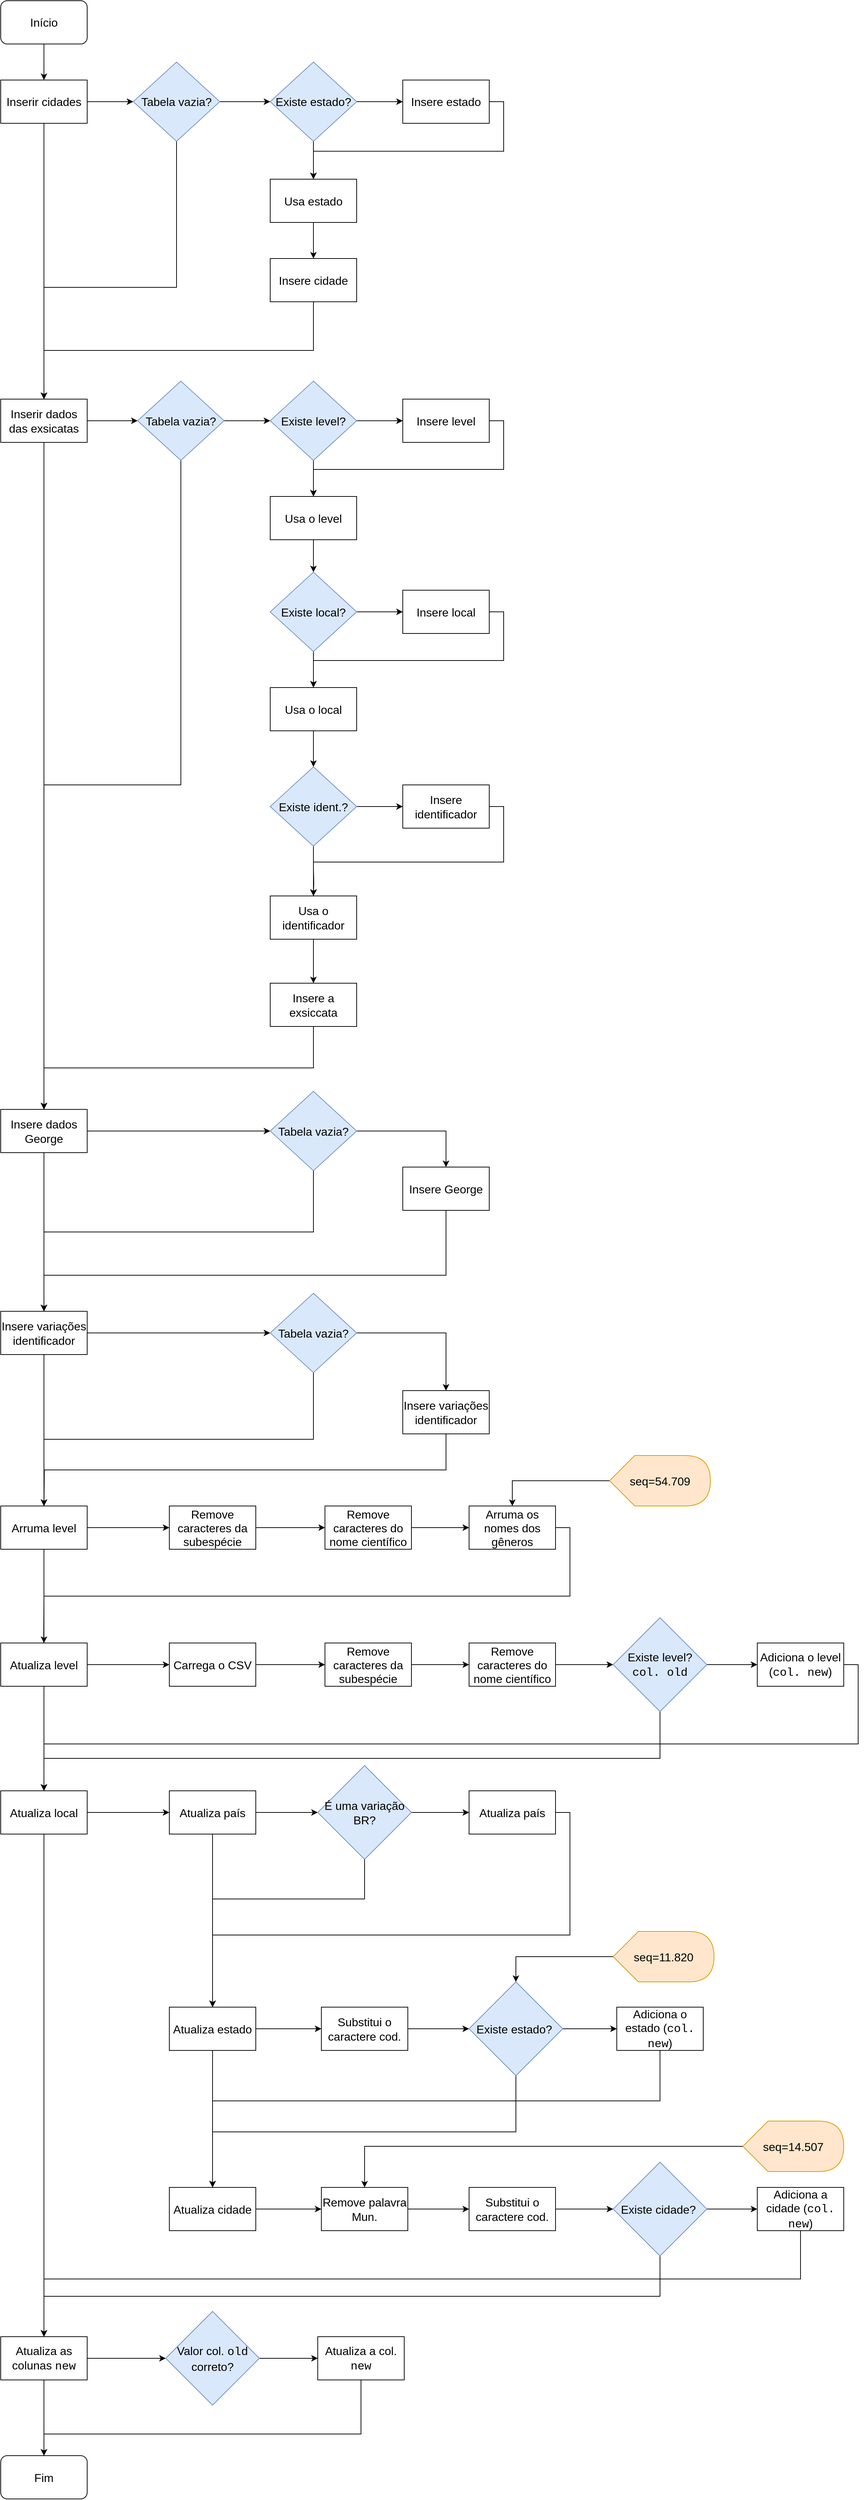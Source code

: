 <mxfile version="24.4.4" type="device">
  <diagram name="Página-1" id="N9xdJlJVKoobMMOCDbPu">
    <mxGraphModel dx="3585" dy="1885" grid="1" gridSize="10" guides="1" tooltips="1" connect="1" arrows="1" fold="1" page="1" pageScale="1" pageWidth="827" pageHeight="1169" math="0" shadow="0">
      <root>
        <mxCell id="0" />
        <mxCell id="1" parent="0" />
        <mxCell id="ZU76k9V1delNcHxAxiqw-8" style="edgeStyle=orthogonalEdgeStyle;rounded=0;orthogonalLoop=1;jettySize=auto;html=1;exitX=0.5;exitY=1;exitDx=0;exitDy=0;entryX=0.5;entryY=0;entryDx=0;entryDy=0;" parent="1" source="ZU76k9V1delNcHxAxiqw-2" target="ZU76k9V1delNcHxAxiqw-3" edge="1">
          <mxGeometry relative="1" as="geometry" />
        </mxCell>
        <mxCell id="ZU76k9V1delNcHxAxiqw-2" value="Início" style="rounded=1;whiteSpace=wrap;html=1;fontSize=16;fillColor=none;" parent="1" vertex="1">
          <mxGeometry x="160" y="30" width="120" height="60" as="geometry" />
        </mxCell>
        <mxCell id="bMuCyCG1syZVsezz2u8o-43" value="" style="edgeStyle=orthogonalEdgeStyle;rounded=0;orthogonalLoop=1;jettySize=auto;html=1;" parent="1" source="ZU76k9V1delNcHxAxiqw-3" target="bMuCyCG1syZVsezz2u8o-42" edge="1">
          <mxGeometry relative="1" as="geometry" />
        </mxCell>
        <mxCell id="bMuCyCG1syZVsezz2u8o-70" style="edgeStyle=orthogonalEdgeStyle;rounded=0;orthogonalLoop=1;jettySize=auto;html=1;exitX=0.5;exitY=1;exitDx=0;exitDy=0;" parent="1" source="ZU76k9V1delNcHxAxiqw-3" target="ZU76k9V1delNcHxAxiqw-4" edge="1">
          <mxGeometry relative="1" as="geometry" />
        </mxCell>
        <mxCell id="ZU76k9V1delNcHxAxiqw-3" value="Inserir cidades" style="rounded=0;whiteSpace=wrap;html=1;fontSize=16;" parent="1" vertex="1">
          <mxGeometry x="160" y="140" width="120" height="60" as="geometry" />
        </mxCell>
        <mxCell id="bMuCyCG1syZVsezz2u8o-41" value="" style="edgeStyle=orthogonalEdgeStyle;rounded=0;orthogonalLoop=1;jettySize=auto;html=1;" parent="1" source="ZU76k9V1delNcHxAxiqw-4" target="bMuCyCG1syZVsezz2u8o-39" edge="1">
          <mxGeometry relative="1" as="geometry" />
        </mxCell>
        <mxCell id="bMuCyCG1syZVsezz2u8o-50" style="edgeStyle=orthogonalEdgeStyle;rounded=0;orthogonalLoop=1;jettySize=auto;html=1;" parent="1" source="ZU76k9V1delNcHxAxiqw-4" target="bMuCyCG1syZVsezz2u8o-49" edge="1">
          <mxGeometry relative="1" as="geometry" />
        </mxCell>
        <mxCell id="ZU76k9V1delNcHxAxiqw-4" value="Inserir dados das exsicatas" style="rounded=0;whiteSpace=wrap;html=1;fontSize=16;" parent="1" vertex="1">
          <mxGeometry x="160" y="582.5" width="120" height="60" as="geometry" />
        </mxCell>
        <mxCell id="bMuCyCG1syZVsezz2u8o-30" style="edgeStyle=orthogonalEdgeStyle;rounded=0;orthogonalLoop=1;jettySize=auto;html=1;exitX=1;exitY=0.5;exitDx=0;exitDy=0;entryX=0.5;entryY=0;entryDx=0;entryDy=0;" parent="1" source="E-wLmjvmpSFVcp4FMZ_8-2" target="bMuCyCG1syZVsezz2u8o-28" edge="1">
          <mxGeometry relative="1" as="geometry" />
        </mxCell>
        <mxCell id="E-wLmjvmpSFVcp4FMZ_8-2" value="Insere level" style="rounded=0;whiteSpace=wrap;html=1;fontSize=16;" parent="1" vertex="1">
          <mxGeometry x="718" y="582.5" width="120" height="60" as="geometry" />
        </mxCell>
        <mxCell id="bMuCyCG1syZVsezz2u8o-48" value="" style="edgeStyle=orthogonalEdgeStyle;rounded=0;orthogonalLoop=1;jettySize=auto;html=1;" parent="1" source="E-wLmjvmpSFVcp4FMZ_8-3" target="E-wLmjvmpSFVcp4FMZ_8-4" edge="1">
          <mxGeometry relative="1" as="geometry" />
        </mxCell>
        <mxCell id="E-wLmjvmpSFVcp4FMZ_8-3" value="Usa o identificador" style="rounded=0;whiteSpace=wrap;html=1;fontSize=16;" parent="1" vertex="1">
          <mxGeometry x="534" y="1271.5" width="120" height="60" as="geometry" />
        </mxCell>
        <mxCell id="bMuCyCG1syZVsezz2u8o-54" style="edgeStyle=orthogonalEdgeStyle;rounded=0;orthogonalLoop=1;jettySize=auto;html=1;exitX=0.5;exitY=1;exitDx=0;exitDy=0;" parent="1" source="E-wLmjvmpSFVcp4FMZ_8-4" target="bMuCyCG1syZVsezz2u8o-49" edge="1">
          <mxGeometry relative="1" as="geometry" />
        </mxCell>
        <mxCell id="E-wLmjvmpSFVcp4FMZ_8-4" value="Insere a exsiccata" style="rounded=0;whiteSpace=wrap;html=1;fontSize=16;" parent="1" vertex="1">
          <mxGeometry x="534" y="1392.5" width="120" height="60" as="geometry" />
        </mxCell>
        <mxCell id="bMuCyCG1syZVsezz2u8o-68" style="edgeStyle=orthogonalEdgeStyle;rounded=0;orthogonalLoop=1;jettySize=auto;html=1;exitX=1;exitY=0.5;exitDx=0;exitDy=0;" parent="1" source="bMuCyCG1syZVsezz2u8o-1" target="bMuCyCG1syZVsezz2u8o-64" edge="1">
          <mxGeometry relative="1" as="geometry" />
        </mxCell>
        <mxCell id="bMuCyCG1syZVsezz2u8o-1" value="Insere estado" style="rounded=0;whiteSpace=wrap;html=1;fontSize=16;" parent="1" vertex="1">
          <mxGeometry x="718" y="140" width="120" height="60" as="geometry" />
        </mxCell>
        <mxCell id="bMuCyCG1syZVsezz2u8o-5" value="" style="edgeStyle=orthogonalEdgeStyle;rounded=0;orthogonalLoop=1;jettySize=auto;html=1;" parent="1" source="bMuCyCG1syZVsezz2u8o-2" target="bMuCyCG1syZVsezz2u8o-1" edge="1">
          <mxGeometry relative="1" as="geometry" />
        </mxCell>
        <mxCell id="bMuCyCG1syZVsezz2u8o-65" value="" style="edgeStyle=orthogonalEdgeStyle;rounded=0;orthogonalLoop=1;jettySize=auto;html=1;" parent="1" source="bMuCyCG1syZVsezz2u8o-2" target="bMuCyCG1syZVsezz2u8o-64" edge="1">
          <mxGeometry relative="1" as="geometry" />
        </mxCell>
        <mxCell id="bMuCyCG1syZVsezz2u8o-2" value="&lt;font style=&quot;font-size: 16px;&quot;&gt;Existe estado?&lt;/font&gt;" style="rhombus;whiteSpace=wrap;html=1;fillColor=#dae8fc;strokeColor=#6c8ebf;" parent="1" vertex="1">
          <mxGeometry x="534" y="115" width="120" height="110" as="geometry" />
        </mxCell>
        <mxCell id="bMuCyCG1syZVsezz2u8o-72" style="edgeStyle=orthogonalEdgeStyle;rounded=0;orthogonalLoop=1;jettySize=auto;html=1;exitX=0.5;exitY=1;exitDx=0;exitDy=0;entryX=0.5;entryY=0;entryDx=0;entryDy=0;" parent="1" source="bMuCyCG1syZVsezz2u8o-3" target="ZU76k9V1delNcHxAxiqw-4" edge="1">
          <mxGeometry relative="1" as="geometry" />
        </mxCell>
        <mxCell id="bMuCyCG1syZVsezz2u8o-3" value="Insere cidade" style="rounded=0;whiteSpace=wrap;html=1;fontSize=16;" parent="1" vertex="1">
          <mxGeometry x="534" y="387.5" width="120" height="60" as="geometry" />
        </mxCell>
        <mxCell id="bMuCyCG1syZVsezz2u8o-17" value="" style="edgeStyle=orthogonalEdgeStyle;rounded=0;orthogonalLoop=1;jettySize=auto;html=1;" parent="1" source="bMuCyCG1syZVsezz2u8o-11" target="E-wLmjvmpSFVcp4FMZ_8-2" edge="1">
          <mxGeometry relative="1" as="geometry" />
        </mxCell>
        <mxCell id="bMuCyCG1syZVsezz2u8o-29" value="" style="edgeStyle=orthogonalEdgeStyle;rounded=0;orthogonalLoop=1;jettySize=auto;html=1;" parent="1" source="bMuCyCG1syZVsezz2u8o-11" target="bMuCyCG1syZVsezz2u8o-28" edge="1">
          <mxGeometry relative="1" as="geometry" />
        </mxCell>
        <mxCell id="bMuCyCG1syZVsezz2u8o-11" value="&lt;font style=&quot;font-size: 16px;&quot;&gt;Existe level?&lt;/font&gt;" style="rhombus;whiteSpace=wrap;html=1;fillColor=#dae8fc;strokeColor=#6c8ebf;" parent="1" vertex="1">
          <mxGeometry x="534" y="557.5" width="120" height="110" as="geometry" />
        </mxCell>
        <mxCell id="bMuCyCG1syZVsezz2u8o-34" style="edgeStyle=orthogonalEdgeStyle;rounded=0;orthogonalLoop=1;jettySize=auto;html=1;exitX=1;exitY=0.5;exitDx=0;exitDy=0;entryX=0.5;entryY=0;entryDx=0;entryDy=0;" parent="1" source="bMuCyCG1syZVsezz2u8o-12" target="bMuCyCG1syZVsezz2u8o-32" edge="1">
          <mxGeometry relative="1" as="geometry" />
        </mxCell>
        <mxCell id="bMuCyCG1syZVsezz2u8o-12" value="Insere local" style="rounded=0;whiteSpace=wrap;html=1;fontSize=16;" parent="1" vertex="1">
          <mxGeometry x="718" y="847.5" width="120" height="60" as="geometry" />
        </mxCell>
        <mxCell id="bMuCyCG1syZVsezz2u8o-26" value="" style="edgeStyle=orthogonalEdgeStyle;rounded=0;orthogonalLoop=1;jettySize=auto;html=1;" parent="1" source="bMuCyCG1syZVsezz2u8o-13" target="bMuCyCG1syZVsezz2u8o-12" edge="1">
          <mxGeometry relative="1" as="geometry" />
        </mxCell>
        <mxCell id="bMuCyCG1syZVsezz2u8o-33" value="" style="edgeStyle=orthogonalEdgeStyle;rounded=0;orthogonalLoop=1;jettySize=auto;html=1;" parent="1" source="bMuCyCG1syZVsezz2u8o-13" target="bMuCyCG1syZVsezz2u8o-32" edge="1">
          <mxGeometry relative="1" as="geometry" />
        </mxCell>
        <mxCell id="bMuCyCG1syZVsezz2u8o-13" value="&lt;font style=&quot;font-size: 16px;&quot;&gt;Existe local?&lt;/font&gt;" style="rhombus;whiteSpace=wrap;html=1;fillColor=#dae8fc;strokeColor=#6c8ebf;" parent="1" vertex="1">
          <mxGeometry x="534" y="822.5" width="120" height="110" as="geometry" />
        </mxCell>
        <mxCell id="bMuCyCG1syZVsezz2u8o-37" style="edgeStyle=orthogonalEdgeStyle;rounded=0;orthogonalLoop=1;jettySize=auto;html=1;exitX=1;exitY=0.5;exitDx=0;exitDy=0;entryX=0.5;entryY=0;entryDx=0;entryDy=0;" parent="1" source="bMuCyCG1syZVsezz2u8o-14" target="E-wLmjvmpSFVcp4FMZ_8-3" edge="1">
          <mxGeometry relative="1" as="geometry" />
        </mxCell>
        <mxCell id="bMuCyCG1syZVsezz2u8o-14" value="Insere identificador" style="rounded=0;whiteSpace=wrap;html=1;fontSize=16;" parent="1" vertex="1">
          <mxGeometry x="718" y="1117.5" width="120" height="60" as="geometry" />
        </mxCell>
        <mxCell id="bMuCyCG1syZVsezz2u8o-27" value="" style="edgeStyle=orthogonalEdgeStyle;rounded=0;orthogonalLoop=1;jettySize=auto;html=1;" parent="1" source="bMuCyCG1syZVsezz2u8o-15" target="bMuCyCG1syZVsezz2u8o-14" edge="1">
          <mxGeometry relative="1" as="geometry" />
        </mxCell>
        <mxCell id="bMuCyCG1syZVsezz2u8o-36" value="" style="edgeStyle=orthogonalEdgeStyle;rounded=0;orthogonalLoop=1;jettySize=auto;html=1;" parent="1" target="E-wLmjvmpSFVcp4FMZ_8-3" edge="1">
          <mxGeometry relative="1" as="geometry">
            <mxPoint x="594" y="1232.5" as="sourcePoint" />
          </mxGeometry>
        </mxCell>
        <mxCell id="bMuCyCG1syZVsezz2u8o-38" value="" style="edgeStyle=orthogonalEdgeStyle;rounded=0;orthogonalLoop=1;jettySize=auto;html=1;" parent="1" source="bMuCyCG1syZVsezz2u8o-15" target="E-wLmjvmpSFVcp4FMZ_8-3" edge="1">
          <mxGeometry relative="1" as="geometry" />
        </mxCell>
        <mxCell id="bMuCyCG1syZVsezz2u8o-15" value="&lt;font style=&quot;font-size: 16px;&quot;&gt;Existe ident.?&lt;/font&gt;" style="rhombus;whiteSpace=wrap;html=1;fillColor=#dae8fc;strokeColor=#6c8ebf;" parent="1" vertex="1">
          <mxGeometry x="534" y="1092.5" width="120" height="110" as="geometry" />
        </mxCell>
        <mxCell id="bMuCyCG1syZVsezz2u8o-31" value="" style="edgeStyle=orthogonalEdgeStyle;rounded=0;orthogonalLoop=1;jettySize=auto;html=1;" parent="1" source="bMuCyCG1syZVsezz2u8o-28" target="bMuCyCG1syZVsezz2u8o-13" edge="1">
          <mxGeometry relative="1" as="geometry" />
        </mxCell>
        <mxCell id="bMuCyCG1syZVsezz2u8o-28" value="&lt;font style=&quot;font-size: 16px;&quot;&gt;Usa o level&lt;/font&gt;" style="rounded=0;whiteSpace=wrap;html=1;" parent="1" vertex="1">
          <mxGeometry x="534" y="717.5" width="120" height="60" as="geometry" />
        </mxCell>
        <mxCell id="bMuCyCG1syZVsezz2u8o-35" value="" style="edgeStyle=orthogonalEdgeStyle;rounded=0;orthogonalLoop=1;jettySize=auto;html=1;" parent="1" source="bMuCyCG1syZVsezz2u8o-32" target="bMuCyCG1syZVsezz2u8o-15" edge="1">
          <mxGeometry relative="1" as="geometry" />
        </mxCell>
        <mxCell id="bMuCyCG1syZVsezz2u8o-32" value="&lt;font style=&quot;font-size: 16px;&quot;&gt;Usa o local&lt;/font&gt;" style="rounded=0;whiteSpace=wrap;html=1;" parent="1" vertex="1">
          <mxGeometry x="534" y="982.5" width="120" height="60" as="geometry" />
        </mxCell>
        <mxCell id="bMuCyCG1syZVsezz2u8o-40" value="" style="edgeStyle=orthogonalEdgeStyle;rounded=0;orthogonalLoop=1;jettySize=auto;html=1;" parent="1" source="bMuCyCG1syZVsezz2u8o-39" target="bMuCyCG1syZVsezz2u8o-11" edge="1">
          <mxGeometry relative="1" as="geometry" />
        </mxCell>
        <mxCell id="bMuCyCG1syZVsezz2u8o-52" style="edgeStyle=orthogonalEdgeStyle;rounded=0;orthogonalLoop=1;jettySize=auto;html=1;exitX=0.5;exitY=1;exitDx=0;exitDy=0;" parent="1" source="bMuCyCG1syZVsezz2u8o-39" target="bMuCyCG1syZVsezz2u8o-49" edge="1">
          <mxGeometry relative="1" as="geometry" />
        </mxCell>
        <mxCell id="bMuCyCG1syZVsezz2u8o-39" value="&lt;font style=&quot;font-size: 16px;&quot;&gt;Tabela vazia?&lt;/font&gt;" style="rhombus;whiteSpace=wrap;html=1;fillColor=#dae8fc;strokeColor=#6c8ebf;" parent="1" vertex="1">
          <mxGeometry x="350" y="557.5" width="120" height="110" as="geometry" />
        </mxCell>
        <mxCell id="bMuCyCG1syZVsezz2u8o-44" value="" style="edgeStyle=orthogonalEdgeStyle;rounded=0;orthogonalLoop=1;jettySize=auto;html=1;" parent="1" source="bMuCyCG1syZVsezz2u8o-42" target="bMuCyCG1syZVsezz2u8o-2" edge="1">
          <mxGeometry relative="1" as="geometry" />
        </mxCell>
        <mxCell id="bMuCyCG1syZVsezz2u8o-71" style="edgeStyle=orthogonalEdgeStyle;rounded=0;orthogonalLoop=1;jettySize=auto;html=1;entryX=0.5;entryY=0;entryDx=0;entryDy=0;" parent="1" source="bMuCyCG1syZVsezz2u8o-42" target="ZU76k9V1delNcHxAxiqw-4" edge="1">
          <mxGeometry relative="1" as="geometry">
            <Array as="points">
              <mxPoint x="404" y="427.5" />
              <mxPoint x="220" y="427.5" />
            </Array>
          </mxGeometry>
        </mxCell>
        <mxCell id="bMuCyCG1syZVsezz2u8o-42" value="&lt;font style=&quot;font-size: 16px;&quot;&gt;Tabela vazia?&lt;/font&gt;" style="rhombus;whiteSpace=wrap;html=1;fillColor=#dae8fc;strokeColor=#6c8ebf;" parent="1" vertex="1">
          <mxGeometry x="344" y="115" width="120" height="110" as="geometry" />
        </mxCell>
        <mxCell id="bMuCyCG1syZVsezz2u8o-56" style="edgeStyle=orthogonalEdgeStyle;rounded=0;orthogonalLoop=1;jettySize=auto;html=1;" parent="1" source="bMuCyCG1syZVsezz2u8o-49" target="bMuCyCG1syZVsezz2u8o-55" edge="1">
          <mxGeometry relative="1" as="geometry" />
        </mxCell>
        <mxCell id="bMuCyCG1syZVsezz2u8o-78" style="edgeStyle=orthogonalEdgeStyle;rounded=0;orthogonalLoop=1;jettySize=auto;html=1;exitX=0.5;exitY=1;exitDx=0;exitDy=0;entryX=0.5;entryY=0;entryDx=0;entryDy=0;" parent="1" source="bMuCyCG1syZVsezz2u8o-49" target="bMuCyCG1syZVsezz2u8o-57" edge="1">
          <mxGeometry relative="1" as="geometry" />
        </mxCell>
        <mxCell id="bMuCyCG1syZVsezz2u8o-49" value="Insere dados George" style="rounded=0;whiteSpace=wrap;html=1;fontSize=16;" parent="1" vertex="1">
          <mxGeometry x="160" y="1567.5" width="120" height="60" as="geometry" />
        </mxCell>
        <mxCell id="bMuCyCG1syZVsezz2u8o-79" style="edgeStyle=orthogonalEdgeStyle;rounded=0;orthogonalLoop=1;jettySize=auto;html=1;exitX=0.5;exitY=1;exitDx=0;exitDy=0;" parent="1" source="bMuCyCG1syZVsezz2u8o-55" edge="1">
          <mxGeometry relative="1" as="geometry">
            <mxPoint x="220" y="1847.5" as="targetPoint" />
            <Array as="points">
              <mxPoint x="594" y="1737.5" />
              <mxPoint x="220" y="1737.5" />
            </Array>
          </mxGeometry>
        </mxCell>
        <mxCell id="bMuCyCG1syZVsezz2u8o-81" style="edgeStyle=orthogonalEdgeStyle;rounded=0;orthogonalLoop=1;jettySize=auto;html=1;entryX=0.5;entryY=0;entryDx=0;entryDy=0;" parent="1" source="bMuCyCG1syZVsezz2u8o-55" target="bMuCyCG1syZVsezz2u8o-75" edge="1">
          <mxGeometry relative="1" as="geometry" />
        </mxCell>
        <mxCell id="bMuCyCG1syZVsezz2u8o-55" value="&lt;font style=&quot;font-size: 16px;&quot;&gt;Tabela vazia?&lt;/font&gt;" style="rhombus;whiteSpace=wrap;html=1;fillColor=#dae8fc;strokeColor=#6c8ebf;" parent="1" vertex="1">
          <mxGeometry x="534" y="1542.5" width="120" height="110" as="geometry" />
        </mxCell>
        <mxCell id="bMuCyCG1syZVsezz2u8o-74" style="edgeStyle=orthogonalEdgeStyle;rounded=0;orthogonalLoop=1;jettySize=auto;html=1;entryX=0;entryY=0.5;entryDx=0;entryDy=0;" parent="1" source="bMuCyCG1syZVsezz2u8o-57" target="bMuCyCG1syZVsezz2u8o-61" edge="1">
          <mxGeometry relative="1" as="geometry" />
        </mxCell>
        <mxCell id="bMuCyCG1syZVsezz2u8o-85" style="edgeStyle=orthogonalEdgeStyle;rounded=0;orthogonalLoop=1;jettySize=auto;html=1;exitX=0.5;exitY=1;exitDx=0;exitDy=0;entryX=0.5;entryY=0;entryDx=0;entryDy=0;" parent="1" source="bMuCyCG1syZVsezz2u8o-57" target="bMuCyCG1syZVsezz2u8o-84" edge="1">
          <mxGeometry relative="1" as="geometry" />
        </mxCell>
        <mxCell id="bMuCyCG1syZVsezz2u8o-57" value="Insere variações identificador" style="rounded=0;whiteSpace=wrap;html=1;fontSize=16;" parent="1" vertex="1">
          <mxGeometry x="160" y="1847.5" width="120" height="60" as="geometry" />
        </mxCell>
        <mxCell id="bMuCyCG1syZVsezz2u8o-83" style="edgeStyle=orthogonalEdgeStyle;rounded=0;orthogonalLoop=1;jettySize=auto;html=1;exitX=1;exitY=0.5;exitDx=0;exitDy=0;entryX=0.5;entryY=0;entryDx=0;entryDy=0;" parent="1" source="bMuCyCG1syZVsezz2u8o-61" target="bMuCyCG1syZVsezz2u8o-82" edge="1">
          <mxGeometry relative="1" as="geometry" />
        </mxCell>
        <mxCell id="bMuCyCG1syZVsezz2u8o-86" style="edgeStyle=orthogonalEdgeStyle;rounded=0;orthogonalLoop=1;jettySize=auto;html=1;exitX=0.5;exitY=1;exitDx=0;exitDy=0;" parent="1" source="bMuCyCG1syZVsezz2u8o-61" target="bMuCyCG1syZVsezz2u8o-84" edge="1">
          <mxGeometry relative="1" as="geometry" />
        </mxCell>
        <mxCell id="bMuCyCG1syZVsezz2u8o-61" value="&lt;font style=&quot;font-size: 16px;&quot;&gt;Tabela vazia?&lt;/font&gt;" style="rhombus;whiteSpace=wrap;html=1;fillColor=#dae8fc;strokeColor=#6c8ebf;" parent="1" vertex="1">
          <mxGeometry x="534" y="1822.5" width="120" height="110" as="geometry" />
        </mxCell>
        <mxCell id="bMuCyCG1syZVsezz2u8o-66" value="" style="edgeStyle=orthogonalEdgeStyle;rounded=0;orthogonalLoop=1;jettySize=auto;html=1;" parent="1" source="bMuCyCG1syZVsezz2u8o-64" target="bMuCyCG1syZVsezz2u8o-3" edge="1">
          <mxGeometry relative="1" as="geometry" />
        </mxCell>
        <mxCell id="bMuCyCG1syZVsezz2u8o-64" value="Usa estado" style="rounded=0;whiteSpace=wrap;html=1;fontSize=16;" parent="1" vertex="1">
          <mxGeometry x="534" y="277.5" width="120" height="60" as="geometry" />
        </mxCell>
        <mxCell id="bMuCyCG1syZVsezz2u8o-80" style="edgeStyle=orthogonalEdgeStyle;rounded=0;orthogonalLoop=1;jettySize=auto;html=1;entryX=0.5;entryY=0;entryDx=0;entryDy=0;" parent="1" source="bMuCyCG1syZVsezz2u8o-75" target="bMuCyCG1syZVsezz2u8o-57" edge="1">
          <mxGeometry relative="1" as="geometry">
            <Array as="points">
              <mxPoint x="778" y="1797.5" />
              <mxPoint x="220" y="1797.5" />
            </Array>
          </mxGeometry>
        </mxCell>
        <mxCell id="bMuCyCG1syZVsezz2u8o-75" value="Insere George" style="rounded=0;whiteSpace=wrap;html=1;fontSize=16;" parent="1" vertex="1">
          <mxGeometry x="718" y="1647.5" width="120" height="60" as="geometry" />
        </mxCell>
        <mxCell id="bMuCyCG1syZVsezz2u8o-87" style="edgeStyle=orthogonalEdgeStyle;rounded=0;orthogonalLoop=1;jettySize=auto;html=1;exitX=0.5;exitY=1;exitDx=0;exitDy=0;" parent="1" source="bMuCyCG1syZVsezz2u8o-82" edge="1">
          <mxGeometry relative="1" as="geometry">
            <mxPoint x="220" y="2117.5" as="targetPoint" />
          </mxGeometry>
        </mxCell>
        <mxCell id="bMuCyCG1syZVsezz2u8o-82" value="Insere variações identificador" style="rounded=0;whiteSpace=wrap;html=1;fontSize=16;" parent="1" vertex="1">
          <mxGeometry x="718" y="1957.5" width="120" height="60" as="geometry" />
        </mxCell>
        <mxCell id="bMuCyCG1syZVsezz2u8o-92" value="" style="edgeStyle=orthogonalEdgeStyle;rounded=0;orthogonalLoop=1;jettySize=auto;html=1;" parent="1" source="bMuCyCG1syZVsezz2u8o-84" target="bMuCyCG1syZVsezz2u8o-88" edge="1">
          <mxGeometry relative="1" as="geometry" />
        </mxCell>
        <mxCell id="bMuCyCG1syZVsezz2u8o-98" style="edgeStyle=orthogonalEdgeStyle;rounded=0;orthogonalLoop=1;jettySize=auto;html=1;exitX=0.5;exitY=1;exitDx=0;exitDy=0;" parent="1" source="bMuCyCG1syZVsezz2u8o-84" edge="1">
          <mxGeometry relative="1" as="geometry">
            <mxPoint x="219.571" y="2317.5" as="targetPoint" />
          </mxGeometry>
        </mxCell>
        <mxCell id="bMuCyCG1syZVsezz2u8o-84" value="Arruma level" style="rounded=0;whiteSpace=wrap;html=1;fontSize=16;" parent="1" vertex="1">
          <mxGeometry x="160" y="2117.5" width="120" height="60" as="geometry" />
        </mxCell>
        <mxCell id="bMuCyCG1syZVsezz2u8o-91" value="" style="edgeStyle=orthogonalEdgeStyle;rounded=0;orthogonalLoop=1;jettySize=auto;html=1;" parent="1" source="bMuCyCG1syZVsezz2u8o-88" target="bMuCyCG1syZVsezz2u8o-90" edge="1">
          <mxGeometry relative="1" as="geometry" />
        </mxCell>
        <mxCell id="bMuCyCG1syZVsezz2u8o-88" value="Remove caracteres da subespécie" style="rounded=0;whiteSpace=wrap;html=1;fontSize=16;" parent="1" vertex="1">
          <mxGeometry x="394" y="2117.5" width="120" height="60" as="geometry" />
        </mxCell>
        <mxCell id="bMuCyCG1syZVsezz2u8o-94" value="" style="edgeStyle=orthogonalEdgeStyle;rounded=0;orthogonalLoop=1;jettySize=auto;html=1;" parent="1" source="bMuCyCG1syZVsezz2u8o-90" target="bMuCyCG1syZVsezz2u8o-93" edge="1">
          <mxGeometry relative="1" as="geometry" />
        </mxCell>
        <mxCell id="bMuCyCG1syZVsezz2u8o-90" value="Remove caracteres do nome científico" style="rounded=0;whiteSpace=wrap;html=1;fontSize=16;" parent="1" vertex="1">
          <mxGeometry x="610" y="2117.5" width="120" height="60" as="geometry" />
        </mxCell>
        <mxCell id="bMuCyCG1syZVsezz2u8o-97" style="edgeStyle=orthogonalEdgeStyle;rounded=0;orthogonalLoop=1;jettySize=auto;html=1;exitX=1;exitY=0.5;exitDx=0;exitDy=0;entryX=0.5;entryY=0;entryDx=0;entryDy=0;" parent="1" source="bMuCyCG1syZVsezz2u8o-93" target="bMuCyCG1syZVsezz2u8o-95" edge="1">
          <mxGeometry relative="1" as="geometry" />
        </mxCell>
        <mxCell id="bMuCyCG1syZVsezz2u8o-93" value="Arruma os nomes dos gêneros" style="rounded=0;whiteSpace=wrap;html=1;fontSize=16;" parent="1" vertex="1">
          <mxGeometry x="810" y="2117.5" width="120" height="60" as="geometry" />
        </mxCell>
        <mxCell id="bMuCyCG1syZVsezz2u8o-101" value="" style="edgeStyle=orthogonalEdgeStyle;rounded=0;orthogonalLoop=1;jettySize=auto;html=1;" parent="1" source="bMuCyCG1syZVsezz2u8o-95" target="bMuCyCG1syZVsezz2u8o-100" edge="1">
          <mxGeometry relative="1" as="geometry" />
        </mxCell>
        <mxCell id="bMuCyCG1syZVsezz2u8o-112" style="edgeStyle=orthogonalEdgeStyle;rounded=0;orthogonalLoop=1;jettySize=auto;html=1;" parent="1" source="bMuCyCG1syZVsezz2u8o-95" target="bMuCyCG1syZVsezz2u8o-110" edge="1">
          <mxGeometry relative="1" as="geometry" />
        </mxCell>
        <mxCell id="bMuCyCG1syZVsezz2u8o-95" value="Atualiza level" style="rounded=0;whiteSpace=wrap;html=1;fontSize=16;" parent="1" vertex="1">
          <mxGeometry x="160" y="2307.5" width="120" height="60" as="geometry" />
        </mxCell>
        <mxCell id="bMuCyCG1syZVsezz2u8o-103" value="" style="edgeStyle=orthogonalEdgeStyle;rounded=0;orthogonalLoop=1;jettySize=auto;html=1;" parent="1" source="bMuCyCG1syZVsezz2u8o-96" target="bMuCyCG1syZVsezz2u8o-99" edge="1">
          <mxGeometry relative="1" as="geometry" />
        </mxCell>
        <mxCell id="bMuCyCG1syZVsezz2u8o-96" value="Remove caracteres da subespécie" style="rounded=0;whiteSpace=wrap;html=1;fontSize=16;" parent="1" vertex="1">
          <mxGeometry x="610" y="2307.5" width="120" height="60" as="geometry" />
        </mxCell>
        <mxCell id="bMuCyCG1syZVsezz2u8o-107" value="" style="edgeStyle=orthogonalEdgeStyle;rounded=0;orthogonalLoop=1;jettySize=auto;html=1;" parent="1" source="bMuCyCG1syZVsezz2u8o-99" target="bMuCyCG1syZVsezz2u8o-105" edge="1">
          <mxGeometry relative="1" as="geometry" />
        </mxCell>
        <mxCell id="bMuCyCG1syZVsezz2u8o-99" value="Remove caracteres do nome científico" style="rounded=0;whiteSpace=wrap;html=1;fontSize=16;" parent="1" vertex="1">
          <mxGeometry x="810" y="2307.5" width="120" height="60" as="geometry" />
        </mxCell>
        <mxCell id="bMuCyCG1syZVsezz2u8o-102" value="" style="edgeStyle=orthogonalEdgeStyle;rounded=0;orthogonalLoop=1;jettySize=auto;html=1;" parent="1" source="bMuCyCG1syZVsezz2u8o-100" target="bMuCyCG1syZVsezz2u8o-96" edge="1">
          <mxGeometry relative="1" as="geometry" />
        </mxCell>
        <mxCell id="bMuCyCG1syZVsezz2u8o-100" value="Carrega o CSV" style="rounded=0;whiteSpace=wrap;html=1;fontSize=16;" parent="1" vertex="1">
          <mxGeometry x="394" y="2307.5" width="120" height="60" as="geometry" />
        </mxCell>
        <mxCell id="bMuCyCG1syZVsezz2u8o-109" value="" style="edgeStyle=orthogonalEdgeStyle;rounded=0;orthogonalLoop=1;jettySize=auto;html=1;" parent="1" source="bMuCyCG1syZVsezz2u8o-105" target="bMuCyCG1syZVsezz2u8o-108" edge="1">
          <mxGeometry relative="1" as="geometry" />
        </mxCell>
        <mxCell id="E_xe7Bs8Sv5BkFgNXnZt-19" style="edgeStyle=orthogonalEdgeStyle;rounded=0;orthogonalLoop=1;jettySize=auto;html=1;exitX=0.5;exitY=1;exitDx=0;exitDy=0;" edge="1" parent="1" source="bMuCyCG1syZVsezz2u8o-105" target="bMuCyCG1syZVsezz2u8o-110">
          <mxGeometry relative="1" as="geometry">
            <Array as="points">
              <mxPoint x="1075" y="2467.5" />
              <mxPoint x="220" y="2467.5" />
            </Array>
          </mxGeometry>
        </mxCell>
        <mxCell id="bMuCyCG1syZVsezz2u8o-105" value="&lt;font style=&quot;font-size: 16px;&quot;&gt;Existe level? &lt;font face=&quot;Courier New&quot;&gt;col. old&lt;/font&gt;&lt;/font&gt;" style="rhombus;whiteSpace=wrap;html=1;fillColor=#dae8fc;strokeColor=#6c8ebf;" parent="1" vertex="1">
          <mxGeometry x="1010" y="2272.5" width="130" height="130" as="geometry" />
        </mxCell>
        <mxCell id="bMuCyCG1syZVsezz2u8o-111" style="edgeStyle=orthogonalEdgeStyle;rounded=0;orthogonalLoop=1;jettySize=auto;html=1;" parent="1" source="bMuCyCG1syZVsezz2u8o-108" target="bMuCyCG1syZVsezz2u8o-110" edge="1">
          <mxGeometry relative="1" as="geometry">
            <Array as="points">
              <mxPoint x="1350" y="2337.5" />
              <mxPoint x="1350" y="2447.5" />
              <mxPoint x="220" y="2447.5" />
            </Array>
          </mxGeometry>
        </mxCell>
        <mxCell id="bMuCyCG1syZVsezz2u8o-108" value="Adiciona o level (&lt;font face=&quot;Courier New&quot;&gt;col. new&lt;/font&gt;)" style="rounded=0;whiteSpace=wrap;html=1;fontSize=16;" parent="1" vertex="1">
          <mxGeometry x="1210" y="2307.5" width="120" height="60" as="geometry" />
        </mxCell>
        <mxCell id="bMuCyCG1syZVsezz2u8o-119" value="" style="edgeStyle=orthogonalEdgeStyle;rounded=0;orthogonalLoop=1;jettySize=auto;html=1;" parent="1" source="bMuCyCG1syZVsezz2u8o-110" target="bMuCyCG1syZVsezz2u8o-113" edge="1">
          <mxGeometry relative="1" as="geometry" />
        </mxCell>
        <mxCell id="bMuCyCG1syZVsezz2u8o-149" style="edgeStyle=orthogonalEdgeStyle;rounded=0;orthogonalLoop=1;jettySize=auto;html=1;exitX=0.5;exitY=1;exitDx=0;exitDy=0;" parent="1" source="bMuCyCG1syZVsezz2u8o-110" target="bMuCyCG1syZVsezz2u8o-148" edge="1">
          <mxGeometry relative="1" as="geometry" />
        </mxCell>
        <mxCell id="bMuCyCG1syZVsezz2u8o-110" value="Atualiza local" style="rounded=0;whiteSpace=wrap;html=1;fontSize=16;" parent="1" vertex="1">
          <mxGeometry x="160" y="2512.5" width="120" height="60" as="geometry" />
        </mxCell>
        <mxCell id="bMuCyCG1syZVsezz2u8o-118" value="" style="edgeStyle=orthogonalEdgeStyle;rounded=0;orthogonalLoop=1;jettySize=auto;html=1;" parent="1" source="bMuCyCG1syZVsezz2u8o-113" target="bMuCyCG1syZVsezz2u8o-114" edge="1">
          <mxGeometry relative="1" as="geometry" />
        </mxCell>
        <mxCell id="bMuCyCG1syZVsezz2u8o-121" style="edgeStyle=orthogonalEdgeStyle;rounded=0;orthogonalLoop=1;jettySize=auto;html=1;" parent="1" source="bMuCyCG1syZVsezz2u8o-113" target="bMuCyCG1syZVsezz2u8o-120" edge="1">
          <mxGeometry relative="1" as="geometry" />
        </mxCell>
        <mxCell id="bMuCyCG1syZVsezz2u8o-113" value="Atualiza país" style="rounded=0;whiteSpace=wrap;html=1;fontSize=16;" parent="1" vertex="1">
          <mxGeometry x="394" y="2512.5" width="120" height="60" as="geometry" />
        </mxCell>
        <mxCell id="bMuCyCG1syZVsezz2u8o-117" value="" style="edgeStyle=orthogonalEdgeStyle;rounded=0;orthogonalLoop=1;jettySize=auto;html=1;" parent="1" source="bMuCyCG1syZVsezz2u8o-114" target="bMuCyCG1syZVsezz2u8o-116" edge="1">
          <mxGeometry relative="1" as="geometry" />
        </mxCell>
        <mxCell id="bMuCyCG1syZVsezz2u8o-122" style="edgeStyle=orthogonalEdgeStyle;rounded=0;orthogonalLoop=1;jettySize=auto;html=1;exitX=0.5;exitY=1;exitDx=0;exitDy=0;entryX=0.5;entryY=0;entryDx=0;entryDy=0;" parent="1" source="bMuCyCG1syZVsezz2u8o-114" target="bMuCyCG1syZVsezz2u8o-120" edge="1">
          <mxGeometry relative="1" as="geometry">
            <Array as="points">
              <mxPoint x="665" y="2662.5" />
              <mxPoint x="454" y="2662.5" />
            </Array>
          </mxGeometry>
        </mxCell>
        <mxCell id="bMuCyCG1syZVsezz2u8o-114" value="&lt;span style=&quot;font-size: 16px;&quot;&gt;É uma variação BR?&lt;/span&gt;" style="rhombus;whiteSpace=wrap;html=1;fillColor=#dae8fc;strokeColor=#6c8ebf;" parent="1" vertex="1">
          <mxGeometry x="600" y="2477.5" width="130" height="130" as="geometry" />
        </mxCell>
        <mxCell id="bMuCyCG1syZVsezz2u8o-123" style="edgeStyle=orthogonalEdgeStyle;rounded=0;orthogonalLoop=1;jettySize=auto;html=1;exitX=1;exitY=0.5;exitDx=0;exitDy=0;entryX=0.5;entryY=0;entryDx=0;entryDy=0;" parent="1" source="bMuCyCG1syZVsezz2u8o-116" target="bMuCyCG1syZVsezz2u8o-120" edge="1">
          <mxGeometry relative="1" as="geometry">
            <Array as="points">
              <mxPoint x="950" y="2542.5" />
              <mxPoint x="950" y="2712.5" />
              <mxPoint x="454" y="2712.5" />
            </Array>
          </mxGeometry>
        </mxCell>
        <mxCell id="bMuCyCG1syZVsezz2u8o-116" value="Atualiza país" style="rounded=0;whiteSpace=wrap;html=1;fontSize=16;" parent="1" vertex="1">
          <mxGeometry x="810" y="2512.5" width="120" height="60" as="geometry" />
        </mxCell>
        <mxCell id="bMuCyCG1syZVsezz2u8o-128" value="" style="edgeStyle=orthogonalEdgeStyle;rounded=0;orthogonalLoop=1;jettySize=auto;html=1;" parent="1" source="bMuCyCG1syZVsezz2u8o-120" target="bMuCyCG1syZVsezz2u8o-127" edge="1">
          <mxGeometry relative="1" as="geometry" />
        </mxCell>
        <mxCell id="E_xe7Bs8Sv5BkFgNXnZt-14" style="edgeStyle=orthogonalEdgeStyle;rounded=0;orthogonalLoop=1;jettySize=auto;html=1;entryX=0.5;entryY=0;entryDx=0;entryDy=0;" edge="1" parent="1" source="bMuCyCG1syZVsezz2u8o-120" target="bMuCyCG1syZVsezz2u8o-136">
          <mxGeometry relative="1" as="geometry" />
        </mxCell>
        <mxCell id="bMuCyCG1syZVsezz2u8o-120" value="Atualiza estado" style="rounded=0;whiteSpace=wrap;html=1;fontSize=16;" parent="1" vertex="1">
          <mxGeometry x="394" y="2812.5" width="120" height="60" as="geometry" />
        </mxCell>
        <mxCell id="bMuCyCG1syZVsezz2u8o-133" value="" style="edgeStyle=orthogonalEdgeStyle;rounded=0;orthogonalLoop=1;jettySize=auto;html=1;" parent="1" source="bMuCyCG1syZVsezz2u8o-127" target="bMuCyCG1syZVsezz2u8o-132" edge="1">
          <mxGeometry relative="1" as="geometry" />
        </mxCell>
        <mxCell id="bMuCyCG1syZVsezz2u8o-127" value="Substitui o caractere cod." style="rounded=0;whiteSpace=wrap;html=1;fontSize=16;" parent="1" vertex="1">
          <mxGeometry x="605" y="2812.5" width="120" height="60" as="geometry" />
        </mxCell>
        <mxCell id="bMuCyCG1syZVsezz2u8o-135" value="" style="edgeStyle=orthogonalEdgeStyle;rounded=0;orthogonalLoop=1;jettySize=auto;html=1;" parent="1" source="bMuCyCG1syZVsezz2u8o-132" target="bMuCyCG1syZVsezz2u8o-134" edge="1">
          <mxGeometry relative="1" as="geometry" />
        </mxCell>
        <mxCell id="bMuCyCG1syZVsezz2u8o-137" style="edgeStyle=orthogonalEdgeStyle;rounded=0;orthogonalLoop=1;jettySize=auto;html=1;exitX=0.5;exitY=1;exitDx=0;exitDy=0;entryX=0.5;entryY=0;entryDx=0;entryDy=0;" parent="1" source="bMuCyCG1syZVsezz2u8o-132" target="bMuCyCG1syZVsezz2u8o-136" edge="1">
          <mxGeometry relative="1" as="geometry">
            <Array as="points">
              <mxPoint x="875" y="2985.5" />
              <mxPoint x="454" y="2985.5" />
            </Array>
          </mxGeometry>
        </mxCell>
        <mxCell id="bMuCyCG1syZVsezz2u8o-132" value="&lt;font style=&quot;font-size: 16px;&quot;&gt;Existe estado?&amp;nbsp;&lt;/font&gt;" style="rhombus;whiteSpace=wrap;html=1;fillColor=#dae8fc;strokeColor=#6c8ebf;" parent="1" vertex="1">
          <mxGeometry x="810" y="2777.5" width="130" height="130" as="geometry" />
        </mxCell>
        <mxCell id="bMuCyCG1syZVsezz2u8o-138" style="edgeStyle=orthogonalEdgeStyle;rounded=0;orthogonalLoop=1;jettySize=auto;html=1;exitX=0.5;exitY=1;exitDx=0;exitDy=0;" parent="1" source="bMuCyCG1syZVsezz2u8o-134" target="bMuCyCG1syZVsezz2u8o-136" edge="1">
          <mxGeometry relative="1" as="geometry">
            <Array as="points">
              <mxPoint x="1075" y="2942.5" />
              <mxPoint x="454" y="2942.5" />
            </Array>
          </mxGeometry>
        </mxCell>
        <mxCell id="bMuCyCG1syZVsezz2u8o-134" value="Adiciona o estado (&lt;font face=&quot;Courier New&quot;&gt;col. new&lt;/font&gt;)" style="rounded=0;whiteSpace=wrap;html=1;fontSize=16;" parent="1" vertex="1">
          <mxGeometry x="1015" y="2812.5" width="120" height="60" as="geometry" />
        </mxCell>
        <mxCell id="bMuCyCG1syZVsezz2u8o-144" value="" style="edgeStyle=orthogonalEdgeStyle;rounded=0;orthogonalLoop=1;jettySize=auto;html=1;" parent="1" source="bMuCyCG1syZVsezz2u8o-136" target="bMuCyCG1syZVsezz2u8o-140" edge="1">
          <mxGeometry relative="1" as="geometry" />
        </mxCell>
        <mxCell id="bMuCyCG1syZVsezz2u8o-136" value="Atualiza cidade" style="rounded=0;whiteSpace=wrap;html=1;fontSize=16;" parent="1" vertex="1">
          <mxGeometry x="394" y="3062.5" width="120" height="60" as="geometry" />
        </mxCell>
        <mxCell id="bMuCyCG1syZVsezz2u8o-145" value="" style="edgeStyle=orthogonalEdgeStyle;rounded=0;orthogonalLoop=1;jettySize=auto;html=1;" parent="1" source="bMuCyCG1syZVsezz2u8o-140" target="bMuCyCG1syZVsezz2u8o-141" edge="1">
          <mxGeometry relative="1" as="geometry" />
        </mxCell>
        <mxCell id="bMuCyCG1syZVsezz2u8o-140" value="Remove palavra Mun." style="rounded=0;whiteSpace=wrap;html=1;fontSize=16;" parent="1" vertex="1">
          <mxGeometry x="605" y="3062.5" width="120" height="60" as="geometry" />
        </mxCell>
        <mxCell id="bMuCyCG1syZVsezz2u8o-146" value="" style="edgeStyle=orthogonalEdgeStyle;rounded=0;orthogonalLoop=1;jettySize=auto;html=1;" parent="1" source="bMuCyCG1syZVsezz2u8o-141" target="bMuCyCG1syZVsezz2u8o-142" edge="1">
          <mxGeometry relative="1" as="geometry" />
        </mxCell>
        <mxCell id="bMuCyCG1syZVsezz2u8o-141" value="Substitui o caractere cod." style="rounded=0;whiteSpace=wrap;html=1;fontSize=16;" parent="1" vertex="1">
          <mxGeometry x="810" y="3062.5" width="120" height="60" as="geometry" />
        </mxCell>
        <mxCell id="bMuCyCG1syZVsezz2u8o-147" value="" style="edgeStyle=orthogonalEdgeStyle;rounded=0;orthogonalLoop=1;jettySize=auto;html=1;" parent="1" source="bMuCyCG1syZVsezz2u8o-142" target="bMuCyCG1syZVsezz2u8o-143" edge="1">
          <mxGeometry relative="1" as="geometry" />
        </mxCell>
        <mxCell id="bMuCyCG1syZVsezz2u8o-150" style="edgeStyle=orthogonalEdgeStyle;rounded=0;orthogonalLoop=1;jettySize=auto;html=1;exitX=0.5;exitY=1;exitDx=0;exitDy=0;" parent="1" source="bMuCyCG1syZVsezz2u8o-142" target="bMuCyCG1syZVsezz2u8o-148" edge="1">
          <mxGeometry relative="1" as="geometry" />
        </mxCell>
        <mxCell id="bMuCyCG1syZVsezz2u8o-142" value="&lt;font style=&quot;font-size: 16px;&quot;&gt;Existe cidade?&amp;nbsp;&lt;/font&gt;" style="rhombus;whiteSpace=wrap;html=1;fillColor=#dae8fc;strokeColor=#6c8ebf;" parent="1" vertex="1">
          <mxGeometry x="1010" y="3027.5" width="130" height="130" as="geometry" />
        </mxCell>
        <mxCell id="bMuCyCG1syZVsezz2u8o-152" style="edgeStyle=orthogonalEdgeStyle;rounded=0;orthogonalLoop=1;jettySize=auto;html=1;entryX=0.5;entryY=0;entryDx=0;entryDy=0;" parent="1" source="bMuCyCG1syZVsezz2u8o-143" target="bMuCyCG1syZVsezz2u8o-148" edge="1">
          <mxGeometry relative="1" as="geometry">
            <Array as="points">
              <mxPoint x="1270" y="3189.5" />
              <mxPoint x="220" y="3189.5" />
            </Array>
          </mxGeometry>
        </mxCell>
        <mxCell id="bMuCyCG1syZVsezz2u8o-143" value="Adiciona a cidade (&lt;font face=&quot;Courier New&quot;&gt;col. new&lt;/font&gt;)" style="rounded=0;whiteSpace=wrap;html=1;fontSize=16;" parent="1" vertex="1">
          <mxGeometry x="1210" y="3062.5" width="120" height="60" as="geometry" />
        </mxCell>
        <mxCell id="E_xe7Bs8Sv5BkFgNXnZt-5" value="" style="edgeStyle=orthogonalEdgeStyle;rounded=0;orthogonalLoop=1;jettySize=auto;html=1;" edge="1" parent="1" source="bMuCyCG1syZVsezz2u8o-148" target="E_xe7Bs8Sv5BkFgNXnZt-1">
          <mxGeometry relative="1" as="geometry" />
        </mxCell>
        <mxCell id="E_xe7Bs8Sv5BkFgNXnZt-8" value="" style="edgeStyle=orthogonalEdgeStyle;rounded=0;orthogonalLoop=1;jettySize=auto;html=1;" edge="1" parent="1" source="bMuCyCG1syZVsezz2u8o-148" target="E_xe7Bs8Sv5BkFgNXnZt-4">
          <mxGeometry relative="1" as="geometry" />
        </mxCell>
        <mxCell id="bMuCyCG1syZVsezz2u8o-148" value="Atualiza as colunas &lt;font face=&quot;Courier New&quot;&gt;new&lt;/font&gt;" style="rounded=0;whiteSpace=wrap;html=1;fontSize=16;" parent="1" vertex="1">
          <mxGeometry x="160" y="3269.5" width="120" height="60" as="geometry" />
        </mxCell>
        <mxCell id="E_xe7Bs8Sv5BkFgNXnZt-6" value="" style="edgeStyle=orthogonalEdgeStyle;rounded=0;orthogonalLoop=1;jettySize=auto;html=1;" edge="1" parent="1" source="E_xe7Bs8Sv5BkFgNXnZt-1" target="E_xe7Bs8Sv5BkFgNXnZt-3">
          <mxGeometry relative="1" as="geometry" />
        </mxCell>
        <mxCell id="E_xe7Bs8Sv5BkFgNXnZt-1" value="&lt;span style=&quot;font-size: 16px;&quot;&gt;Valor col. &lt;font face=&quot;Courier New&quot;&gt;old&lt;/font&gt; correto?&lt;/span&gt;" style="rhombus;whiteSpace=wrap;html=1;fillColor=#dae8fc;strokeColor=#6c8ebf;" vertex="1" parent="1">
          <mxGeometry x="389" y="3234.5" width="130" height="130" as="geometry" />
        </mxCell>
        <mxCell id="E_xe7Bs8Sv5BkFgNXnZt-7" style="edgeStyle=orthogonalEdgeStyle;rounded=0;orthogonalLoop=1;jettySize=auto;html=1;" edge="1" parent="1" source="E_xe7Bs8Sv5BkFgNXnZt-3" target="E_xe7Bs8Sv5BkFgNXnZt-4">
          <mxGeometry relative="1" as="geometry">
            <Array as="points">
              <mxPoint x="660" y="3404.5" />
              <mxPoint x="220" y="3404.5" />
            </Array>
          </mxGeometry>
        </mxCell>
        <mxCell id="E_xe7Bs8Sv5BkFgNXnZt-3" value="Atualiza a col. &lt;font face=&quot;Courier New&quot;&gt;new&lt;/font&gt;" style="rounded=0;whiteSpace=wrap;html=1;fontSize=16;" vertex="1" parent="1">
          <mxGeometry x="600" y="3269.5" width="120" height="60" as="geometry" />
        </mxCell>
        <mxCell id="E_xe7Bs8Sv5BkFgNXnZt-4" value="Fim" style="rounded=1;whiteSpace=wrap;html=1;fontSize=16;fillColor=none;" vertex="1" parent="1">
          <mxGeometry x="160" y="3434.5" width="120" height="60" as="geometry" />
        </mxCell>
        <mxCell id="E_xe7Bs8Sv5BkFgNXnZt-11" style="edgeStyle=orthogonalEdgeStyle;rounded=0;orthogonalLoop=1;jettySize=auto;html=1;entryX=0.5;entryY=0;entryDx=0;entryDy=0;" edge="1" parent="1" source="E_xe7Bs8Sv5BkFgNXnZt-9" target="bMuCyCG1syZVsezz2u8o-132">
          <mxGeometry relative="1" as="geometry" />
        </mxCell>
        <mxCell id="E_xe7Bs8Sv5BkFgNXnZt-9" value="&lt;font style=&quot;font-size: 16px;&quot;&gt;seq=11.820&lt;/font&gt;" style="shape=display;whiteSpace=wrap;html=1;fillColor=#ffe6cc;strokeColor=#d79b00;" vertex="1" parent="1">
          <mxGeometry x="1010" y="2707.5" width="140" height="70" as="geometry" />
        </mxCell>
        <mxCell id="E_xe7Bs8Sv5BkFgNXnZt-13" style="edgeStyle=orthogonalEdgeStyle;rounded=0;orthogonalLoop=1;jettySize=auto;html=1;" edge="1" parent="1" source="E_xe7Bs8Sv5BkFgNXnZt-12" target="bMuCyCG1syZVsezz2u8o-140">
          <mxGeometry relative="1" as="geometry" />
        </mxCell>
        <mxCell id="E_xe7Bs8Sv5BkFgNXnZt-12" value="&lt;font style=&quot;font-size: 16px;&quot;&gt;seq=14.507&lt;/font&gt;" style="shape=display;whiteSpace=wrap;html=1;fillColor=#ffe6cc;strokeColor=#d79b00;" vertex="1" parent="1">
          <mxGeometry x="1190" y="2970.5" width="140" height="70" as="geometry" />
        </mxCell>
        <mxCell id="E_xe7Bs8Sv5BkFgNXnZt-18" style="edgeStyle=orthogonalEdgeStyle;rounded=0;orthogonalLoop=1;jettySize=auto;html=1;entryX=0.5;entryY=0;entryDx=0;entryDy=0;" edge="1" parent="1" source="E_xe7Bs8Sv5BkFgNXnZt-17" target="bMuCyCG1syZVsezz2u8o-93">
          <mxGeometry relative="1" as="geometry" />
        </mxCell>
        <mxCell id="E_xe7Bs8Sv5BkFgNXnZt-17" value="&lt;font style=&quot;font-size: 16px;&quot;&gt;seq=54.709&lt;/font&gt;" style="shape=display;whiteSpace=wrap;html=1;fillColor=#ffe6cc;strokeColor=#d79b00;" vertex="1" parent="1">
          <mxGeometry x="1005" y="2047.5" width="140" height="70" as="geometry" />
        </mxCell>
      </root>
    </mxGraphModel>
  </diagram>
</mxfile>
